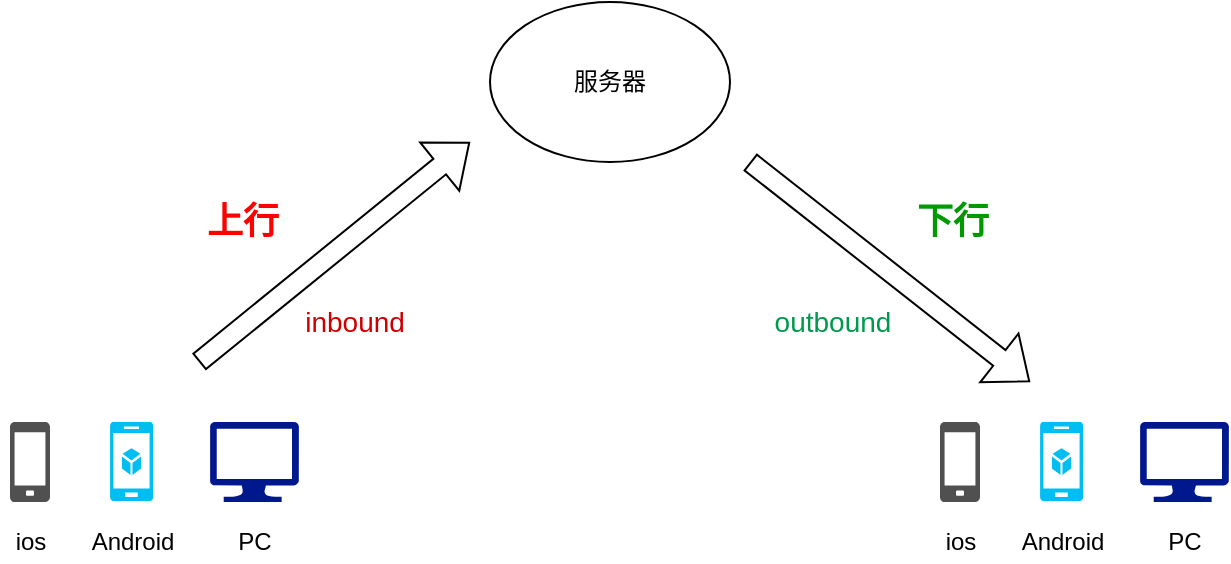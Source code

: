 <mxfile version="18.0.2" type="github">
  <diagram id="KOkDqzJcssRNPK5AgHiv" name="Page-1">
    <mxGraphModel dx="541" dy="288" grid="1" gridSize="10" guides="1" tooltips="1" connect="1" arrows="1" fold="1" page="1" pageScale="1" pageWidth="827" pageHeight="1169" math="0" shadow="0">
      <root>
        <mxCell id="0" />
        <mxCell id="1" parent="0" />
        <mxCell id="KWDm4B79LcpKZZDQ7uHa-1" value="服务器" style="ellipse;whiteSpace=wrap;html=1;" vertex="1" parent="1">
          <mxGeometry x="340" y="180" width="120" height="80" as="geometry" />
        </mxCell>
        <mxCell id="KWDm4B79LcpKZZDQ7uHa-2" value="" style="sketch=0;pointerEvents=1;shadow=0;dashed=0;html=1;strokeColor=none;fillColor=#505050;labelPosition=center;verticalLabelPosition=bottom;verticalAlign=top;outlineConnect=0;align=center;shape=mxgraph.office.devices.cell_phone_generic;" vertex="1" parent="1">
          <mxGeometry x="100" y="390" width="20" height="40" as="geometry" />
        </mxCell>
        <mxCell id="KWDm4B79LcpKZZDQ7uHa-3" value="" style="verticalLabelPosition=bottom;html=1;verticalAlign=top;align=center;strokeColor=none;fillColor=#00BEF2;shape=mxgraph.azure.mobile_services;pointerEvents=1;" vertex="1" parent="1">
          <mxGeometry x="150" y="390" width="21.64" height="39.5" as="geometry" />
        </mxCell>
        <mxCell id="KWDm4B79LcpKZZDQ7uHa-5" value="" style="sketch=0;aspect=fixed;pointerEvents=1;shadow=0;dashed=0;html=1;strokeColor=none;labelPosition=center;verticalLabelPosition=bottom;verticalAlign=top;align=center;fillColor=#00188D;shape=mxgraph.azure.computer" vertex="1" parent="1">
          <mxGeometry x="200" y="390" width="44.44" height="40" as="geometry" />
        </mxCell>
        <mxCell id="KWDm4B79LcpKZZDQ7uHa-9" value="ios" style="text;html=1;align=center;verticalAlign=middle;resizable=0;points=[];autosize=1;strokeColor=none;fillColor=none;" vertex="1" parent="1">
          <mxGeometry x="95" y="440" width="30" height="20" as="geometry" />
        </mxCell>
        <mxCell id="KWDm4B79LcpKZZDQ7uHa-10" value="Android" style="text;html=1;align=center;verticalAlign=middle;resizable=0;points=[];autosize=1;strokeColor=none;fillColor=none;" vertex="1" parent="1">
          <mxGeometry x="130.82" y="440" width="60" height="20" as="geometry" />
        </mxCell>
        <mxCell id="KWDm4B79LcpKZZDQ7uHa-11" value="PC" style="text;html=1;align=center;verticalAlign=middle;resizable=0;points=[];autosize=1;strokeColor=none;fillColor=none;" vertex="1" parent="1">
          <mxGeometry x="207.22" y="440" width="30" height="20" as="geometry" />
        </mxCell>
        <mxCell id="KWDm4B79LcpKZZDQ7uHa-12" value="" style="sketch=0;pointerEvents=1;shadow=0;dashed=0;html=1;strokeColor=none;fillColor=#505050;labelPosition=center;verticalLabelPosition=bottom;verticalAlign=top;outlineConnect=0;align=center;shape=mxgraph.office.devices.cell_phone_generic;" vertex="1" parent="1">
          <mxGeometry x="565" y="390" width="20" height="40" as="geometry" />
        </mxCell>
        <mxCell id="KWDm4B79LcpKZZDQ7uHa-13" value="" style="verticalLabelPosition=bottom;html=1;verticalAlign=top;align=center;strokeColor=none;fillColor=#00BEF2;shape=mxgraph.azure.mobile_services;pointerEvents=1;" vertex="1" parent="1">
          <mxGeometry x="615" y="390" width="21.64" height="39.5" as="geometry" />
        </mxCell>
        <mxCell id="KWDm4B79LcpKZZDQ7uHa-14" value="" style="sketch=0;aspect=fixed;pointerEvents=1;shadow=0;dashed=0;html=1;strokeColor=none;labelPosition=center;verticalLabelPosition=bottom;verticalAlign=top;align=center;fillColor=#00188D;shape=mxgraph.azure.computer" vertex="1" parent="1">
          <mxGeometry x="665" y="390" width="44.44" height="40" as="geometry" />
        </mxCell>
        <mxCell id="KWDm4B79LcpKZZDQ7uHa-15" value="ios" style="text;html=1;align=center;verticalAlign=middle;resizable=0;points=[];autosize=1;strokeColor=none;fillColor=none;" vertex="1" parent="1">
          <mxGeometry x="560" y="440" width="30" height="20" as="geometry" />
        </mxCell>
        <mxCell id="KWDm4B79LcpKZZDQ7uHa-16" value="Android" style="text;html=1;align=center;verticalAlign=middle;resizable=0;points=[];autosize=1;strokeColor=none;fillColor=none;" vertex="1" parent="1">
          <mxGeometry x="595.82" y="440" width="60" height="20" as="geometry" />
        </mxCell>
        <mxCell id="KWDm4B79LcpKZZDQ7uHa-17" value="PC" style="text;html=1;align=center;verticalAlign=middle;resizable=0;points=[];autosize=1;strokeColor=none;fillColor=none;" vertex="1" parent="1">
          <mxGeometry x="672.22" y="440" width="30" height="20" as="geometry" />
        </mxCell>
        <mxCell id="KWDm4B79LcpKZZDQ7uHa-18" value="" style="shape=flexArrow;endArrow=classic;html=1;rounded=0;" edge="1" parent="1">
          <mxGeometry width="50" height="50" relative="1" as="geometry">
            <mxPoint x="194.44" y="360" as="sourcePoint" />
            <mxPoint x="330" y="250" as="targetPoint" />
          </mxGeometry>
        </mxCell>
        <mxCell id="KWDm4B79LcpKZZDQ7uHa-19" value="" style="shape=flexArrow;endArrow=classic;html=1;rounded=0;" edge="1" parent="1">
          <mxGeometry width="50" height="50" relative="1" as="geometry">
            <mxPoint x="470" y="260" as="sourcePoint" />
            <mxPoint x="610" y="370" as="targetPoint" />
          </mxGeometry>
        </mxCell>
        <mxCell id="KWDm4B79LcpKZZDQ7uHa-20" value="&lt;font color=&quot;#ff0000&quot; style=&quot;font-size: 18px;&quot;&gt;&lt;b&gt;上行&lt;/b&gt;&lt;/font&gt;" style="text;html=1;align=center;verticalAlign=middle;resizable=0;points=[];autosize=1;strokeColor=none;fillColor=none;" vertex="1" parent="1">
          <mxGeometry x="190.82" y="280" width="50" height="20" as="geometry" />
        </mxCell>
        <mxCell id="KWDm4B79LcpKZZDQ7uHa-21" value="&lt;font color=&quot;#009900&quot; style=&quot;font-size: 18px;&quot;&gt;&lt;b style=&quot;&quot;&gt;下行&lt;/b&gt;&lt;/font&gt;" style="text;html=1;align=center;verticalAlign=middle;resizable=0;points=[];autosize=1;strokeColor=none;fillColor=none;" vertex="1" parent="1">
          <mxGeometry x="545.82" y="280" width="50" height="20" as="geometry" />
        </mxCell>
        <mxCell id="KWDm4B79LcpKZZDQ7uHa-23" value="&lt;font color=&quot;#cc0000&quot;&gt;inbound&lt;/font&gt;" style="text;html=1;align=center;verticalAlign=middle;resizable=0;points=[];autosize=1;strokeColor=none;fillColor=none;fontSize=14;fontColor=#000000;" vertex="1" parent="1">
          <mxGeometry x="237.22" y="330" width="70" height="20" as="geometry" />
        </mxCell>
        <mxCell id="KWDm4B79LcpKZZDQ7uHa-24" value="&lt;font color=&quot;#00994d&quot;&gt;outbound&lt;/font&gt;" style="text;html=1;align=center;verticalAlign=middle;resizable=0;points=[];autosize=1;strokeColor=none;fillColor=none;fontSize=14;fontColor=#CC0000;" vertex="1" parent="1">
          <mxGeometry x="475.82" y="330" width="70" height="20" as="geometry" />
        </mxCell>
      </root>
    </mxGraphModel>
  </diagram>
</mxfile>
